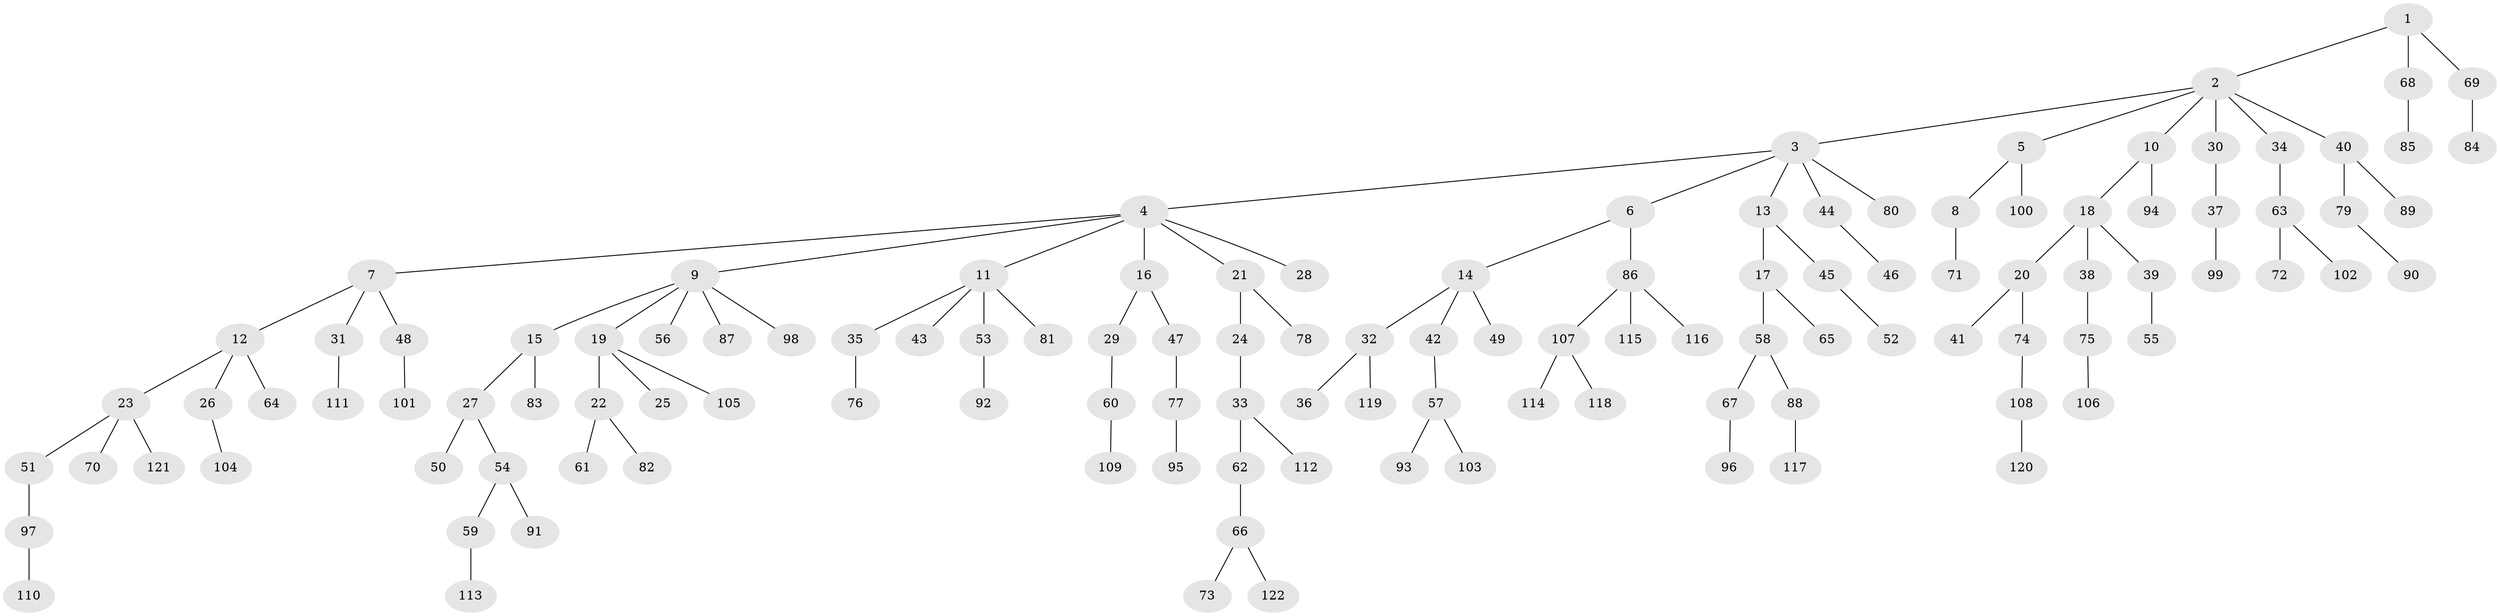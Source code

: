 // coarse degree distribution, {4: 0.04054054054054054, 6: 0.013513513513513514, 3: 0.13513513513513514, 2: 0.32432432432432434, 7: 0.013513513513513514, 1: 0.44594594594594594, 5: 0.02702702702702703}
// Generated by graph-tools (version 1.1) at 2025/37/03/04/25 23:37:20]
// undirected, 122 vertices, 121 edges
graph export_dot {
  node [color=gray90,style=filled];
  1;
  2;
  3;
  4;
  5;
  6;
  7;
  8;
  9;
  10;
  11;
  12;
  13;
  14;
  15;
  16;
  17;
  18;
  19;
  20;
  21;
  22;
  23;
  24;
  25;
  26;
  27;
  28;
  29;
  30;
  31;
  32;
  33;
  34;
  35;
  36;
  37;
  38;
  39;
  40;
  41;
  42;
  43;
  44;
  45;
  46;
  47;
  48;
  49;
  50;
  51;
  52;
  53;
  54;
  55;
  56;
  57;
  58;
  59;
  60;
  61;
  62;
  63;
  64;
  65;
  66;
  67;
  68;
  69;
  70;
  71;
  72;
  73;
  74;
  75;
  76;
  77;
  78;
  79;
  80;
  81;
  82;
  83;
  84;
  85;
  86;
  87;
  88;
  89;
  90;
  91;
  92;
  93;
  94;
  95;
  96;
  97;
  98;
  99;
  100;
  101;
  102;
  103;
  104;
  105;
  106;
  107;
  108;
  109;
  110;
  111;
  112;
  113;
  114;
  115;
  116;
  117;
  118;
  119;
  120;
  121;
  122;
  1 -- 2;
  1 -- 68;
  1 -- 69;
  2 -- 3;
  2 -- 5;
  2 -- 10;
  2 -- 30;
  2 -- 34;
  2 -- 40;
  3 -- 4;
  3 -- 6;
  3 -- 13;
  3 -- 44;
  3 -- 80;
  4 -- 7;
  4 -- 9;
  4 -- 11;
  4 -- 16;
  4 -- 21;
  4 -- 28;
  5 -- 8;
  5 -- 100;
  6 -- 14;
  6 -- 86;
  7 -- 12;
  7 -- 31;
  7 -- 48;
  8 -- 71;
  9 -- 15;
  9 -- 19;
  9 -- 56;
  9 -- 87;
  9 -- 98;
  10 -- 18;
  10 -- 94;
  11 -- 35;
  11 -- 43;
  11 -- 53;
  11 -- 81;
  12 -- 23;
  12 -- 26;
  12 -- 64;
  13 -- 17;
  13 -- 45;
  14 -- 32;
  14 -- 42;
  14 -- 49;
  15 -- 27;
  15 -- 83;
  16 -- 29;
  16 -- 47;
  17 -- 58;
  17 -- 65;
  18 -- 20;
  18 -- 38;
  18 -- 39;
  19 -- 22;
  19 -- 25;
  19 -- 105;
  20 -- 41;
  20 -- 74;
  21 -- 24;
  21 -- 78;
  22 -- 61;
  22 -- 82;
  23 -- 51;
  23 -- 70;
  23 -- 121;
  24 -- 33;
  26 -- 104;
  27 -- 50;
  27 -- 54;
  29 -- 60;
  30 -- 37;
  31 -- 111;
  32 -- 36;
  32 -- 119;
  33 -- 62;
  33 -- 112;
  34 -- 63;
  35 -- 76;
  37 -- 99;
  38 -- 75;
  39 -- 55;
  40 -- 79;
  40 -- 89;
  42 -- 57;
  44 -- 46;
  45 -- 52;
  47 -- 77;
  48 -- 101;
  51 -- 97;
  53 -- 92;
  54 -- 59;
  54 -- 91;
  57 -- 93;
  57 -- 103;
  58 -- 67;
  58 -- 88;
  59 -- 113;
  60 -- 109;
  62 -- 66;
  63 -- 72;
  63 -- 102;
  66 -- 73;
  66 -- 122;
  67 -- 96;
  68 -- 85;
  69 -- 84;
  74 -- 108;
  75 -- 106;
  77 -- 95;
  79 -- 90;
  86 -- 107;
  86 -- 115;
  86 -- 116;
  88 -- 117;
  97 -- 110;
  107 -- 114;
  107 -- 118;
  108 -- 120;
}
